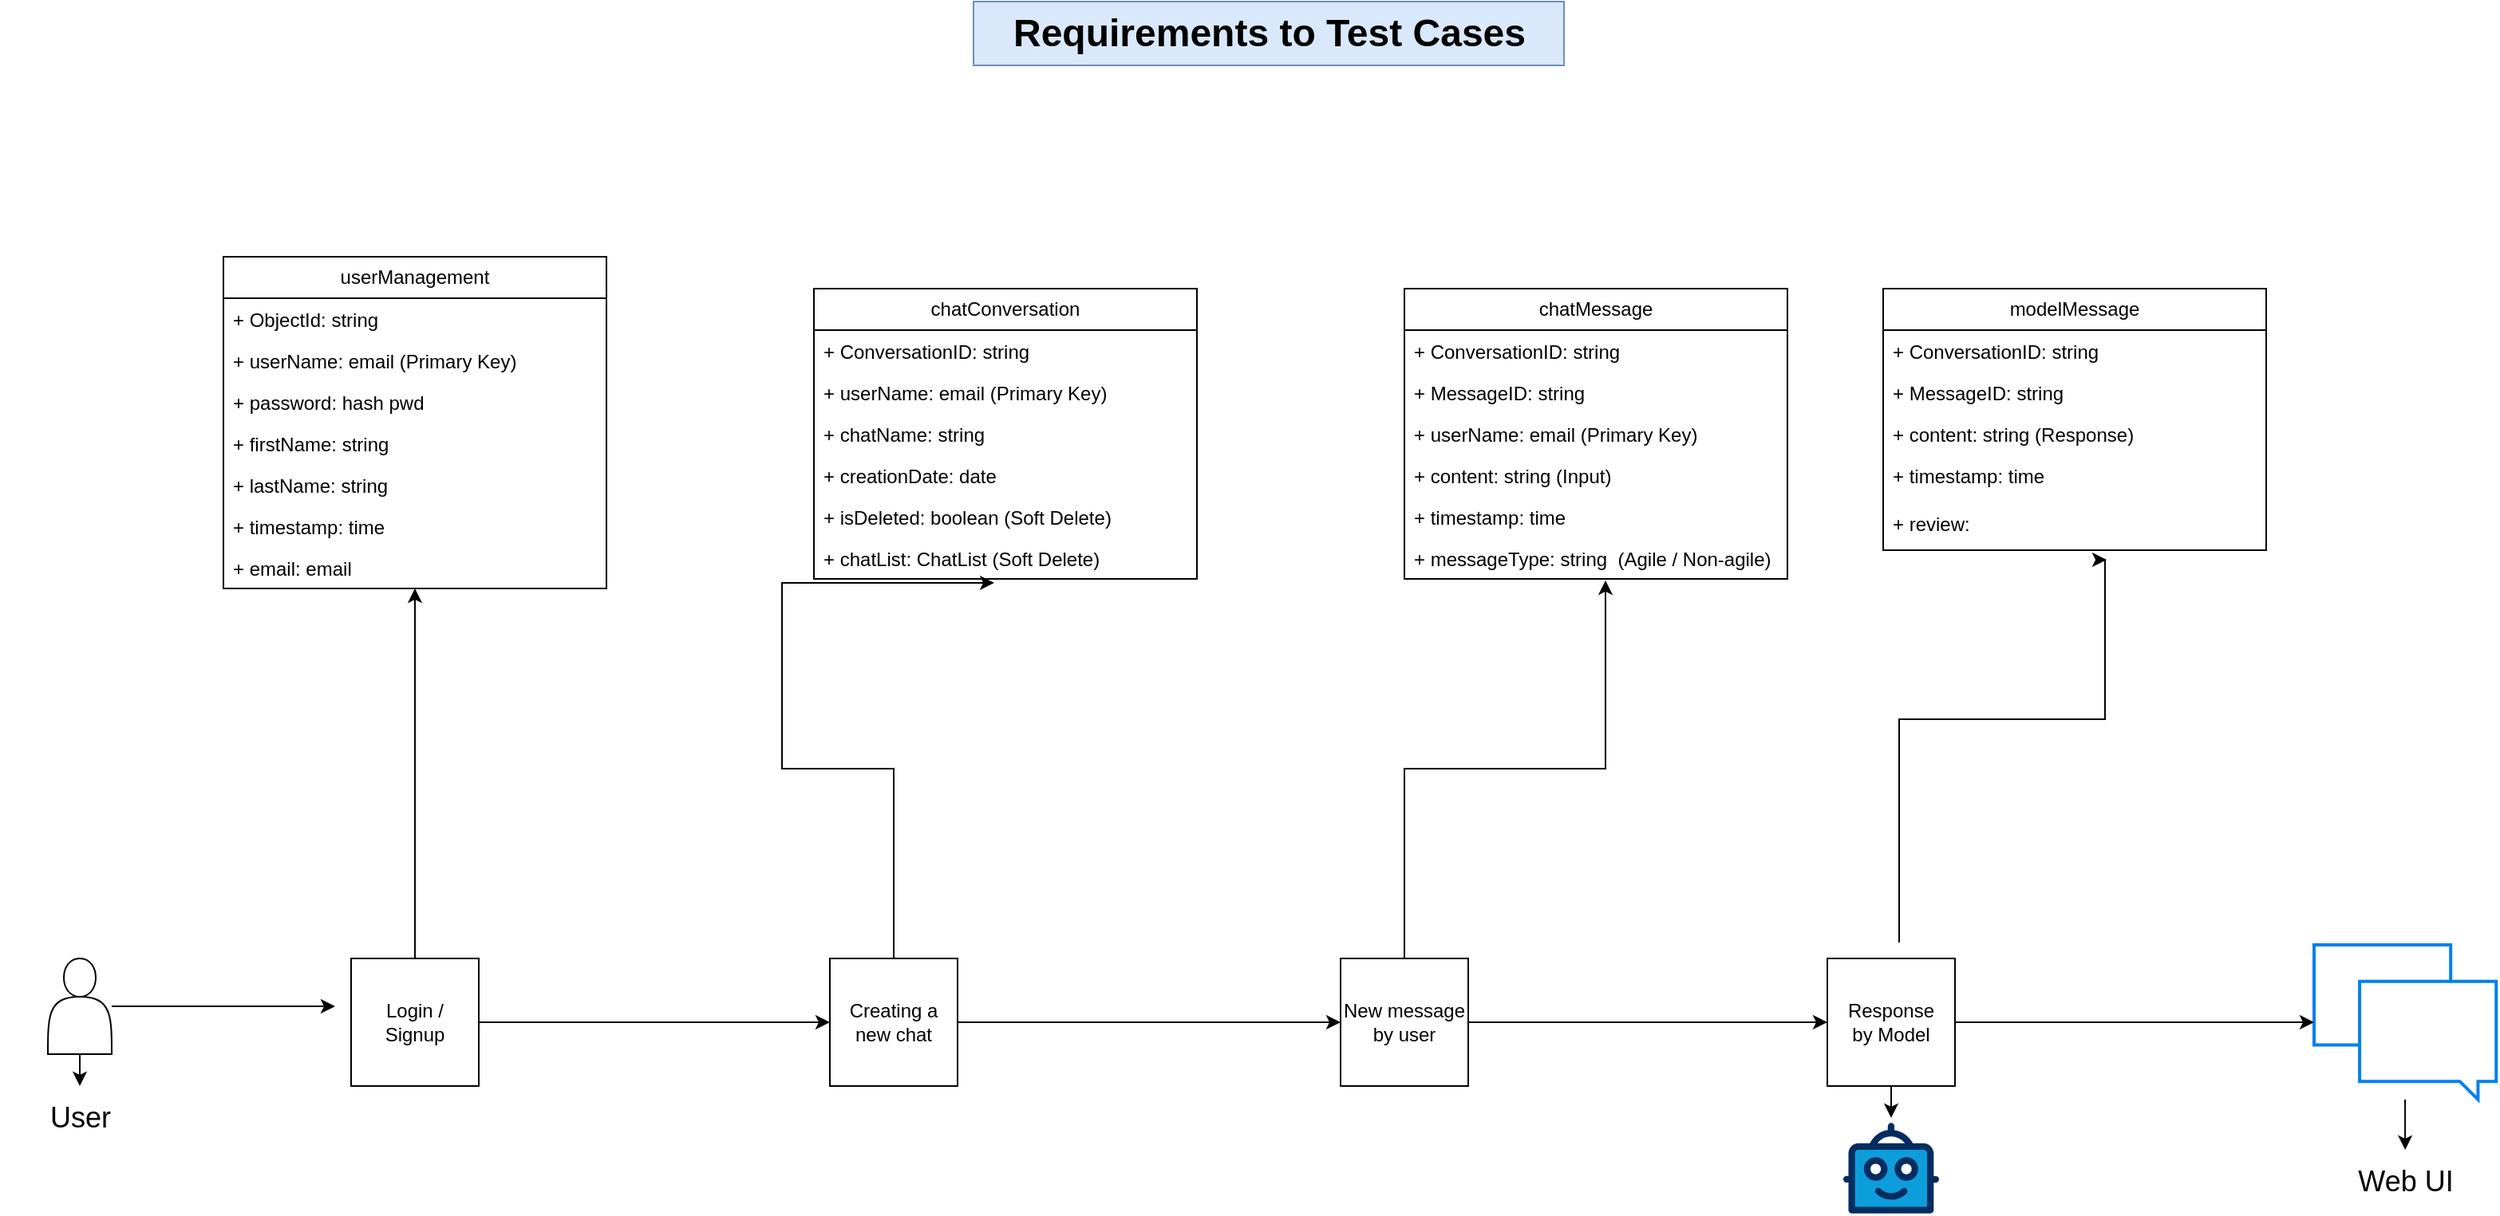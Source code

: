 <mxfile version="22.0.8" type="github" pages="2">
  <diagram name="Chat History" id="f_rxhetQorG0hHD9C17j">
    <mxGraphModel dx="2593" dy="2133" grid="1" gridSize="10" guides="1" tooltips="1" connect="1" arrows="1" fold="1" page="0" pageScale="1" pageWidth="850" pageHeight="1100" background="none" math="0" shadow="0">
      <root>
        <mxCell id="0" />
        <mxCell id="1" parent="0" />
        <mxCell id="uxHZfJqhnMFODpJpr4_Y-39" value="userManagement" style="swimlane;fontStyle=0;childLayout=stackLayout;horizontal=1;startSize=26;fillColor=none;horizontalStack=0;resizeParent=1;resizeParentMax=0;resizeLast=0;collapsible=1;marginBottom=0;whiteSpace=wrap;html=1;swimlaneLine=1;" parent="1" vertex="1">
          <mxGeometry x="-650" y="-850" width="240" height="208" as="geometry">
            <mxRectangle x="270" y="-360" width="100" height="30" as="alternateBounds" />
          </mxGeometry>
        </mxCell>
        <mxCell id="uxHZfJqhnMFODpJpr4_Y-40" value="+ ObjectId: string" style="text;strokeColor=none;fillColor=none;align=left;verticalAlign=top;spacingLeft=4;spacingRight=4;overflow=hidden;rotatable=0;points=[[0,0.5],[1,0.5]];portConstraint=eastwest;whiteSpace=wrap;html=1;swimlaneLine=1;" parent="uxHZfJqhnMFODpJpr4_Y-39" vertex="1">
          <mxGeometry y="26" width="240" height="26" as="geometry" />
        </mxCell>
        <mxCell id="uxHZfJqhnMFODpJpr4_Y-41" value="+ userName: email&amp;nbsp;(Primary Key)" style="text;strokeColor=none;fillColor=none;align=left;verticalAlign=top;spacingLeft=4;spacingRight=4;overflow=hidden;rotatable=0;points=[[0,0.5],[1,0.5]];portConstraint=eastwest;whiteSpace=wrap;html=1;swimlaneLine=1;" parent="uxHZfJqhnMFODpJpr4_Y-39" vertex="1">
          <mxGeometry y="52" width="240" height="26" as="geometry" />
        </mxCell>
        <mxCell id="uxHZfJqhnMFODpJpr4_Y-42" value="+ password: hash pwd" style="text;strokeColor=none;fillColor=none;align=left;verticalAlign=top;spacingLeft=4;spacingRight=4;overflow=hidden;rotatable=0;points=[[0,0.5],[1,0.5]];portConstraint=eastwest;whiteSpace=wrap;html=1;swimlaneLine=1;" parent="uxHZfJqhnMFODpJpr4_Y-39" vertex="1">
          <mxGeometry y="78" width="240" height="26" as="geometry" />
        </mxCell>
        <mxCell id="uxHZfJqhnMFODpJpr4_Y-43" value="+ firstName: string" style="text;strokeColor=none;fillColor=none;align=left;verticalAlign=top;spacingLeft=4;spacingRight=4;overflow=hidden;rotatable=0;points=[[0,0.5],[1,0.5]];portConstraint=eastwest;whiteSpace=wrap;html=1;swimlaneLine=1;" parent="uxHZfJqhnMFODpJpr4_Y-39" vertex="1">
          <mxGeometry y="104" width="240" height="26" as="geometry" />
        </mxCell>
        <mxCell id="uxHZfJqhnMFODpJpr4_Y-48" value="+ lastName: string" style="text;strokeColor=none;fillColor=none;align=left;verticalAlign=top;spacingLeft=4;spacingRight=4;overflow=hidden;rotatable=0;points=[[0,0.5],[1,0.5]];portConstraint=eastwest;whiteSpace=wrap;html=1;swimlaneLine=1;" parent="uxHZfJqhnMFODpJpr4_Y-39" vertex="1">
          <mxGeometry y="130" width="240" height="26" as="geometry" />
        </mxCell>
        <mxCell id="7p9TcKajQnI9MsIjtAsc-1" value="+ timestamp: time" style="text;strokeColor=none;fillColor=none;align=left;verticalAlign=top;spacingLeft=4;spacingRight=4;overflow=hidden;rotatable=0;points=[[0,0.5],[1,0.5]];portConstraint=eastwest;whiteSpace=wrap;html=1;swimlaneLine=1;" vertex="1" parent="uxHZfJqhnMFODpJpr4_Y-39">
          <mxGeometry y="156" width="240" height="26" as="geometry" />
        </mxCell>
        <mxCell id="7p9TcKajQnI9MsIjtAsc-2" value="+ email: email&amp;nbsp;" style="text;strokeColor=none;fillColor=none;align=left;verticalAlign=top;spacingLeft=4;spacingRight=4;overflow=hidden;rotatable=0;points=[[0,0.5],[1,0.5]];portConstraint=eastwest;whiteSpace=wrap;html=1;swimlaneLine=1;" vertex="1" parent="uxHZfJqhnMFODpJpr4_Y-39">
          <mxGeometry y="182" width="240" height="26" as="geometry" />
        </mxCell>
        <mxCell id="uxHZfJqhnMFODpJpr4_Y-49" value="chatConversation" style="swimlane;fontStyle=0;childLayout=stackLayout;horizontal=1;startSize=26;fillColor=none;horizontalStack=0;resizeParent=1;resizeParentMax=0;resizeLast=0;collapsible=1;marginBottom=0;whiteSpace=wrap;html=1;swimlaneLine=1;" parent="1" vertex="1">
          <mxGeometry x="-280" y="-830" width="240" height="182" as="geometry">
            <mxRectangle x="270" y="-360" width="100" height="30" as="alternateBounds" />
          </mxGeometry>
        </mxCell>
        <mxCell id="uxHZfJqhnMFODpJpr4_Y-50" value="+&amp;nbsp;ConversationID: string" style="text;strokeColor=none;fillColor=none;align=left;verticalAlign=top;spacingLeft=4;spacingRight=4;overflow=hidden;rotatable=0;points=[[0,0.5],[1,0.5]];portConstraint=eastwest;whiteSpace=wrap;html=1;swimlaneLine=1;" parent="uxHZfJqhnMFODpJpr4_Y-49" vertex="1">
          <mxGeometry y="26" width="240" height="26" as="geometry" />
        </mxCell>
        <mxCell id="uxHZfJqhnMFODpJpr4_Y-51" value="+ userName: email&amp;nbsp;(Primary Key)" style="text;strokeColor=none;fillColor=none;align=left;verticalAlign=top;spacingLeft=4;spacingRight=4;overflow=hidden;rotatable=0;points=[[0,0.5],[1,0.5]];portConstraint=eastwest;whiteSpace=wrap;html=1;swimlaneLine=1;" parent="uxHZfJqhnMFODpJpr4_Y-49" vertex="1">
          <mxGeometry y="52" width="240" height="26" as="geometry" />
        </mxCell>
        <mxCell id="uxHZfJqhnMFODpJpr4_Y-52" value="+ chatName: string" style="text;strokeColor=none;fillColor=none;align=left;verticalAlign=top;spacingLeft=4;spacingRight=4;overflow=hidden;rotatable=0;points=[[0,0.5],[1,0.5]];portConstraint=eastwest;whiteSpace=wrap;html=1;swimlaneLine=1;" parent="uxHZfJqhnMFODpJpr4_Y-49" vertex="1">
          <mxGeometry y="78" width="240" height="26" as="geometry" />
        </mxCell>
        <mxCell id="uxHZfJqhnMFODpJpr4_Y-53" value="+ creationDate: date" style="text;strokeColor=none;fillColor=none;align=left;verticalAlign=top;spacingLeft=4;spacingRight=4;overflow=hidden;rotatable=0;points=[[0,0.5],[1,0.5]];portConstraint=eastwest;whiteSpace=wrap;html=1;swimlaneLine=1;" parent="uxHZfJqhnMFODpJpr4_Y-49" vertex="1">
          <mxGeometry y="104" width="240" height="26" as="geometry" />
        </mxCell>
        <mxCell id="uxHZfJqhnMFODpJpr4_Y-55" value="+ isDeleted: boolean (Soft Delete)" style="text;strokeColor=none;fillColor=none;align=left;verticalAlign=top;spacingLeft=4;spacingRight=4;overflow=hidden;rotatable=0;points=[[0,0.5],[1,0.5]];portConstraint=eastwest;whiteSpace=wrap;html=1;swimlaneLine=1;" parent="uxHZfJqhnMFODpJpr4_Y-49" vertex="1">
          <mxGeometry y="130" width="240" height="26" as="geometry" />
        </mxCell>
        <mxCell id="7p9TcKajQnI9MsIjtAsc-67" value="+ chatList: ChatList (Soft Delete)" style="text;strokeColor=none;fillColor=none;align=left;verticalAlign=top;spacingLeft=4;spacingRight=4;overflow=hidden;rotatable=0;points=[[0,0.5],[1,0.5]];portConstraint=eastwest;whiteSpace=wrap;html=1;swimlaneLine=1;" vertex="1" parent="uxHZfJqhnMFODpJpr4_Y-49">
          <mxGeometry y="156" width="240" height="26" as="geometry" />
        </mxCell>
        <mxCell id="7p9TcKajQnI9MsIjtAsc-10" value="chatMessage" style="swimlane;fontStyle=0;childLayout=stackLayout;horizontal=1;startSize=26;fillColor=none;horizontalStack=0;resizeParent=1;resizeParentMax=0;resizeLast=0;collapsible=1;marginBottom=0;whiteSpace=wrap;html=1;swimlaneLine=1;" vertex="1" parent="1">
          <mxGeometry x="90" y="-830" width="240" height="182" as="geometry">
            <mxRectangle x="270" y="-360" width="100" height="30" as="alternateBounds" />
          </mxGeometry>
        </mxCell>
        <mxCell id="7p9TcKajQnI9MsIjtAsc-16" value="+ ConversationID: string" style="text;strokeColor=none;fillColor=none;align=left;verticalAlign=top;spacingLeft=4;spacingRight=4;overflow=hidden;rotatable=0;points=[[0,0.5],[1,0.5]];portConstraint=eastwest;whiteSpace=wrap;html=1;swimlaneLine=1;" vertex="1" parent="7p9TcKajQnI9MsIjtAsc-10">
          <mxGeometry y="26" width="240" height="26" as="geometry" />
        </mxCell>
        <mxCell id="7p9TcKajQnI9MsIjtAsc-11" value="+ MessageID: string" style="text;strokeColor=none;fillColor=none;align=left;verticalAlign=top;spacingLeft=4;spacingRight=4;overflow=hidden;rotatable=0;points=[[0,0.5],[1,0.5]];portConstraint=eastwest;whiteSpace=wrap;html=1;swimlaneLine=1;" vertex="1" parent="7p9TcKajQnI9MsIjtAsc-10">
          <mxGeometry y="52" width="240" height="26" as="geometry" />
        </mxCell>
        <mxCell id="7p9TcKajQnI9MsIjtAsc-12" value="+ userName: email&amp;nbsp;(Primary Key)" style="text;strokeColor=none;fillColor=none;align=left;verticalAlign=top;spacingLeft=4;spacingRight=4;overflow=hidden;rotatable=0;points=[[0,0.5],[1,0.5]];portConstraint=eastwest;whiteSpace=wrap;html=1;swimlaneLine=1;" vertex="1" parent="7p9TcKajQnI9MsIjtAsc-10">
          <mxGeometry y="78" width="240" height="26" as="geometry" />
        </mxCell>
        <mxCell id="7p9TcKajQnI9MsIjtAsc-13" value="+ content: string (Input)" style="text;strokeColor=none;fillColor=none;align=left;verticalAlign=top;spacingLeft=4;spacingRight=4;overflow=hidden;rotatable=0;points=[[0,0.5],[1,0.5]];portConstraint=eastwest;whiteSpace=wrap;html=1;swimlaneLine=1;" vertex="1" parent="7p9TcKajQnI9MsIjtAsc-10">
          <mxGeometry y="104" width="240" height="26" as="geometry" />
        </mxCell>
        <mxCell id="7p9TcKajQnI9MsIjtAsc-14" value="+ timestamp: time" style="text;strokeColor=none;fillColor=none;align=left;verticalAlign=top;spacingLeft=4;spacingRight=4;overflow=hidden;rotatable=0;points=[[0,0.5],[1,0.5]];portConstraint=eastwest;whiteSpace=wrap;html=1;swimlaneLine=1;" vertex="1" parent="7p9TcKajQnI9MsIjtAsc-10">
          <mxGeometry y="130" width="240" height="26" as="geometry" />
        </mxCell>
        <mxCell id="7p9TcKajQnI9MsIjtAsc-15" value="+ messageType: string&amp;nbsp; (Agile / Non-agile)" style="text;strokeColor=none;fillColor=none;align=left;verticalAlign=top;spacingLeft=4;spacingRight=4;overflow=hidden;rotatable=0;points=[[0,0.5],[1,0.5]];portConstraint=eastwest;whiteSpace=wrap;html=1;swimlaneLine=1;" vertex="1" parent="7p9TcKajQnI9MsIjtAsc-10">
          <mxGeometry y="156" width="240" height="26" as="geometry" />
        </mxCell>
        <mxCell id="7p9TcKajQnI9MsIjtAsc-18" value="modelMessage" style="swimlane;fontStyle=0;childLayout=stackLayout;horizontal=1;startSize=26;fillColor=none;horizontalStack=0;resizeParent=1;resizeParentMax=0;resizeLast=0;collapsible=1;marginBottom=0;whiteSpace=wrap;html=1;swimlaneLine=1;" vertex="1" parent="1">
          <mxGeometry x="390" y="-830" width="240" height="164" as="geometry">
            <mxRectangle x="270" y="-360" width="100" height="30" as="alternateBounds" />
          </mxGeometry>
        </mxCell>
        <mxCell id="7p9TcKajQnI9MsIjtAsc-19" value="+ ConversationID: string" style="text;strokeColor=none;fillColor=none;align=left;verticalAlign=top;spacingLeft=4;spacingRight=4;overflow=hidden;rotatable=0;points=[[0,0.5],[1,0.5]];portConstraint=eastwest;whiteSpace=wrap;html=1;swimlaneLine=1;" vertex="1" parent="7p9TcKajQnI9MsIjtAsc-18">
          <mxGeometry y="26" width="240" height="26" as="geometry" />
        </mxCell>
        <mxCell id="7p9TcKajQnI9MsIjtAsc-20" value="+ MessageID: string" style="text;strokeColor=none;fillColor=none;align=left;verticalAlign=top;spacingLeft=4;spacingRight=4;overflow=hidden;rotatable=0;points=[[0,0.5],[1,0.5]];portConstraint=eastwest;whiteSpace=wrap;html=1;swimlaneLine=1;" vertex="1" parent="7p9TcKajQnI9MsIjtAsc-18">
          <mxGeometry y="52" width="240" height="26" as="geometry" />
        </mxCell>
        <mxCell id="7p9TcKajQnI9MsIjtAsc-22" value="+ content: string (Response)" style="text;strokeColor=none;fillColor=none;align=left;verticalAlign=top;spacingLeft=4;spacingRight=4;overflow=hidden;rotatable=0;points=[[0,0.5],[1,0.5]];portConstraint=eastwest;whiteSpace=wrap;html=1;swimlaneLine=1;" vertex="1" parent="7p9TcKajQnI9MsIjtAsc-18">
          <mxGeometry y="78" width="240" height="26" as="geometry" />
        </mxCell>
        <mxCell id="7p9TcKajQnI9MsIjtAsc-23" value="+ timestamp: time" style="text;strokeColor=none;fillColor=none;align=left;verticalAlign=top;spacingLeft=4;spacingRight=4;overflow=hidden;rotatable=0;points=[[0,0.5],[1,0.5]];portConstraint=eastwest;whiteSpace=wrap;html=1;swimlaneLine=1;" vertex="1" parent="7p9TcKajQnI9MsIjtAsc-18">
          <mxGeometry y="104" width="240" height="30" as="geometry" />
        </mxCell>
        <mxCell id="7p9TcKajQnI9MsIjtAsc-44" style="edgeStyle=orthogonalEdgeStyle;rounded=0;orthogonalLoop=1;jettySize=auto;html=1;elbow=vertical;swimlaneLine=1;" edge="1" parent="7p9TcKajQnI9MsIjtAsc-18">
          <mxGeometry relative="1" as="geometry">
            <mxPoint x="140" y="170" as="targetPoint" />
            <mxPoint x="10" y="410" as="sourcePoint" />
            <Array as="points">
              <mxPoint x="10" y="270" />
              <mxPoint x="139" y="270" />
            </Array>
          </mxGeometry>
        </mxCell>
        <mxCell id="7p9TcKajQnI9MsIjtAsc-52" value="+ review:&amp;nbsp;" style="text;strokeColor=none;fillColor=none;align=left;verticalAlign=top;spacingLeft=4;spacingRight=4;overflow=hidden;rotatable=0;points=[[0,0.5],[1,0.5]];portConstraint=eastwest;whiteSpace=wrap;html=1;swimlaneLine=1;" vertex="1" parent="7p9TcKajQnI9MsIjtAsc-18">
          <mxGeometry y="134" width="240" height="30" as="geometry" />
        </mxCell>
        <mxCell id="7p9TcKajQnI9MsIjtAsc-28" value="" style="edgeStyle=orthogonalEdgeStyle;rounded=0;orthogonalLoop=1;jettySize=auto;html=1;elbow=vertical;swimlaneLine=1;" edge="1" parent="1" source="7p9TcKajQnI9MsIjtAsc-25">
          <mxGeometry relative="1" as="geometry">
            <mxPoint x="-740" y="-330" as="targetPoint" />
          </mxGeometry>
        </mxCell>
        <mxCell id="7p9TcKajQnI9MsIjtAsc-34" style="edgeStyle=orthogonalEdgeStyle;rounded=0;orthogonalLoop=1;jettySize=auto;html=1;elbow=vertical;swimlaneLine=1;" edge="1" parent="1" source="7p9TcKajQnI9MsIjtAsc-25">
          <mxGeometry relative="1" as="geometry">
            <mxPoint x="-580" y="-380.0" as="targetPoint" />
          </mxGeometry>
        </mxCell>
        <mxCell id="7p9TcKajQnI9MsIjtAsc-25" value="" style="shape=actor;whiteSpace=wrap;html=1;swimlaneLine=1;" vertex="1" parent="1">
          <mxGeometry x="-760" y="-410" width="40" height="60" as="geometry" />
        </mxCell>
        <mxCell id="7p9TcKajQnI9MsIjtAsc-26" value="User" style="text;strokeColor=none;fillColor=none;html=1;fontSize=18;fontStyle=0;verticalAlign=middle;align=center;swimlaneLine=1;" vertex="1" parent="1">
          <mxGeometry x="-790" y="-330" width="100" height="40" as="geometry" />
        </mxCell>
        <mxCell id="7p9TcKajQnI9MsIjtAsc-30" value="Requirements to Test Cases" style="text;strokeColor=#6c8ebf;fillColor=#dae8fc;html=1;fontSize=24;fontStyle=1;verticalAlign=middle;align=center;swimlaneLine=1;" vertex="1" parent="1">
          <mxGeometry x="-180" y="-1010" width="370" height="40" as="geometry" />
        </mxCell>
        <mxCell id="7p9TcKajQnI9MsIjtAsc-48" value="" style="edgeStyle=orthogonalEdgeStyle;rounded=0;orthogonalLoop=1;jettySize=auto;html=1;elbow=vertical;swimlaneLine=1;" edge="1" parent="1" source="7p9TcKajQnI9MsIjtAsc-31" target="7p9TcKajQnI9MsIjtAsc-45">
          <mxGeometry relative="1" as="geometry" />
        </mxCell>
        <mxCell id="7p9TcKajQnI9MsIjtAsc-31" value="" style="html=1;verticalLabelPosition=bottom;align=center;labelBackgroundColor=#ffffff;verticalAlign=top;strokeWidth=2;strokeColor=#0080F0;shadow=0;dashed=0;shape=mxgraph.ios7.icons.messages;swimlaneLine=1;" vertex="1" parent="1">
          <mxGeometry x="660" y="-418.5" width="114.12" height="97" as="geometry" />
        </mxCell>
        <mxCell id="7p9TcKajQnI9MsIjtAsc-35" style="edgeStyle=orthogonalEdgeStyle;rounded=0;orthogonalLoop=1;jettySize=auto;html=1;elbow=vertical;entryX=0.5;entryY=1;entryDx=0;entryDy=0;swimlaneLine=1;" edge="1" parent="1" source="7p9TcKajQnI9MsIjtAsc-33" target="uxHZfJqhnMFODpJpr4_Y-39">
          <mxGeometry relative="1" as="geometry">
            <mxPoint x="-480" y="-600" as="targetPoint" />
          </mxGeometry>
        </mxCell>
        <mxCell id="7p9TcKajQnI9MsIjtAsc-37" style="edgeStyle=orthogonalEdgeStyle;rounded=0;orthogonalLoop=1;jettySize=auto;html=1;entryX=0;entryY=0.5;entryDx=0;entryDy=0;elbow=vertical;swimlaneLine=1;" edge="1" parent="1" source="7p9TcKajQnI9MsIjtAsc-33" target="7p9TcKajQnI9MsIjtAsc-36">
          <mxGeometry relative="1" as="geometry" />
        </mxCell>
        <mxCell id="7p9TcKajQnI9MsIjtAsc-33" value="Login / &lt;br&gt;Signup" style="whiteSpace=wrap;html=1;aspect=fixed;swimlaneLine=1;" vertex="1" parent="1">
          <mxGeometry x="-570" y="-410" width="80" height="80" as="geometry" />
        </mxCell>
        <mxCell id="7p9TcKajQnI9MsIjtAsc-38" style="edgeStyle=orthogonalEdgeStyle;rounded=0;orthogonalLoop=1;jettySize=auto;html=1;elbow=vertical;entryX=0.471;entryY=1.095;entryDx=0;entryDy=0;entryPerimeter=0;swimlaneLine=1;" edge="1" parent="1" source="7p9TcKajQnI9MsIjtAsc-36" target="7p9TcKajQnI9MsIjtAsc-67">
          <mxGeometry relative="1" as="geometry">
            <mxPoint x="-180" y="-630" as="targetPoint" />
          </mxGeometry>
        </mxCell>
        <mxCell id="7p9TcKajQnI9MsIjtAsc-40" style="edgeStyle=orthogonalEdgeStyle;rounded=0;orthogonalLoop=1;jettySize=auto;html=1;entryX=0;entryY=0.5;entryDx=0;entryDy=0;elbow=vertical;swimlaneLine=1;" edge="1" parent="1" source="7p9TcKajQnI9MsIjtAsc-36" target="7p9TcKajQnI9MsIjtAsc-39">
          <mxGeometry relative="1" as="geometry" />
        </mxCell>
        <mxCell id="7p9TcKajQnI9MsIjtAsc-36" value="Creating a new chat" style="whiteSpace=wrap;html=1;aspect=fixed;swimlaneLine=1;" vertex="1" parent="1">
          <mxGeometry x="-270" y="-410" width="80" height="80" as="geometry" />
        </mxCell>
        <mxCell id="7p9TcKajQnI9MsIjtAsc-43" style="edgeStyle=orthogonalEdgeStyle;rounded=0;orthogonalLoop=1;jettySize=auto;html=1;entryX=0;entryY=0.5;entryDx=0;entryDy=0;elbow=vertical;swimlaneLine=1;" edge="1" parent="1" source="7p9TcKajQnI9MsIjtAsc-39" target="7p9TcKajQnI9MsIjtAsc-42">
          <mxGeometry relative="1" as="geometry" />
        </mxCell>
        <mxCell id="7p9TcKajQnI9MsIjtAsc-39" value="New message&lt;br&gt;by user" style="whiteSpace=wrap;html=1;aspect=fixed;swimlaneLine=1;" vertex="1" parent="1">
          <mxGeometry x="50" y="-410" width="80" height="80" as="geometry" />
        </mxCell>
        <mxCell id="7p9TcKajQnI9MsIjtAsc-41" style="edgeStyle=orthogonalEdgeStyle;rounded=0;orthogonalLoop=1;jettySize=auto;html=1;entryX=0.525;entryY=1.038;entryDx=0;entryDy=0;entryPerimeter=0;elbow=vertical;swimlaneLine=1;" edge="1" parent="1" source="7p9TcKajQnI9MsIjtAsc-39" target="7p9TcKajQnI9MsIjtAsc-15">
          <mxGeometry relative="1" as="geometry" />
        </mxCell>
        <mxCell id="7p9TcKajQnI9MsIjtAsc-51" style="edgeStyle=orthogonalEdgeStyle;rounded=0;hachureGap=4;orthogonalLoop=1;jettySize=auto;html=1;fontFamily=Architects Daughter;fontSource=https%3A%2F%2Ffonts.googleapis.com%2Fcss%3Ffamily%3DArchitects%2BDaughter;fontSize=16;" edge="1" parent="1" source="7p9TcKajQnI9MsIjtAsc-42">
          <mxGeometry relative="1" as="geometry">
            <mxPoint x="395" y="-310" as="targetPoint" />
          </mxGeometry>
        </mxCell>
        <mxCell id="7p9TcKajQnI9MsIjtAsc-42" value="Response&lt;br&gt;by Model" style="whiteSpace=wrap;html=1;aspect=fixed;swimlaneLine=1;" vertex="1" parent="1">
          <mxGeometry x="355" y="-410" width="80" height="80" as="geometry" />
        </mxCell>
        <mxCell id="7p9TcKajQnI9MsIjtAsc-45" value="Web UI" style="text;strokeColor=none;fillColor=none;html=1;fontSize=18;fontStyle=0;verticalAlign=middle;align=center;swimlaneLine=1;" vertex="1" parent="1">
          <mxGeometry x="667.06" y="-290" width="100" height="40" as="geometry" />
        </mxCell>
        <mxCell id="7p9TcKajQnI9MsIjtAsc-46" style="edgeStyle=orthogonalEdgeStyle;rounded=0;orthogonalLoop=1;jettySize=auto;html=1;entryX=0;entryY=0.5;entryDx=0;entryDy=0;entryPerimeter=0;elbow=vertical;swimlaneLine=1;" edge="1" parent="1" source="7p9TcKajQnI9MsIjtAsc-42" target="7p9TcKajQnI9MsIjtAsc-31">
          <mxGeometry relative="1" as="geometry" />
        </mxCell>
        <mxCell id="7p9TcKajQnI9MsIjtAsc-49" value="" style="verticalLabelPosition=bottom;aspect=fixed;html=1;shape=mxgraph.salesforce.bots;fillColor=#f5f5f5;strokeColor=#666666;fontColor=#333333;swimlaneLine=1;" vertex="1" parent="1">
          <mxGeometry x="365" y="-307" width="60" height="57" as="geometry" />
        </mxCell>
      </root>
    </mxGraphModel>
  </diagram>
  <diagram name="Copy of Chat History" id="06SJ8ajQXdFTnZwoAuJ8">
    <mxGraphModel dx="2487" dy="2078" grid="1" gridSize="10" guides="1" tooltips="1" connect="1" arrows="1" fold="1" page="0" pageScale="1" pageWidth="850" pageHeight="1100" background="none" math="0" shadow="0">
      <root>
        <mxCell id="l-TJHKoMK4kqA8xQOPFZ-0" />
        <mxCell id="l-TJHKoMK4kqA8xQOPFZ-1" parent="l-TJHKoMK4kqA8xQOPFZ-0" />
        <mxCell id="l-TJHKoMK4kqA8xQOPFZ-2" value="userManagement" style="swimlane;fontStyle=0;childLayout=stackLayout;horizontal=1;startSize=26;fillColor=none;horizontalStack=0;resizeParent=1;resizeParentMax=0;resizeLast=0;collapsible=1;marginBottom=0;whiteSpace=wrap;html=1;swimlaneLine=1;" vertex="1" parent="l-TJHKoMK4kqA8xQOPFZ-1">
          <mxGeometry x="-650" y="-850" width="240" height="208" as="geometry">
            <mxRectangle x="270" y="-360" width="100" height="30" as="alternateBounds" />
          </mxGeometry>
        </mxCell>
        <mxCell id="l-TJHKoMK4kqA8xQOPFZ-3" value="+ ObjectId: string" style="text;strokeColor=none;fillColor=none;align=left;verticalAlign=top;spacingLeft=4;spacingRight=4;overflow=hidden;rotatable=0;points=[[0,0.5],[1,0.5]];portConstraint=eastwest;whiteSpace=wrap;html=1;swimlaneLine=1;" vertex="1" parent="l-TJHKoMK4kqA8xQOPFZ-2">
          <mxGeometry y="26" width="240" height="26" as="geometry" />
        </mxCell>
        <mxCell id="l-TJHKoMK4kqA8xQOPFZ-4" value="+ userName: email&amp;nbsp;(Primary Key)" style="text;strokeColor=none;fillColor=none;align=left;verticalAlign=top;spacingLeft=4;spacingRight=4;overflow=hidden;rotatable=0;points=[[0,0.5],[1,0.5]];portConstraint=eastwest;whiteSpace=wrap;html=1;swimlaneLine=1;" vertex="1" parent="l-TJHKoMK4kqA8xQOPFZ-2">
          <mxGeometry y="52" width="240" height="26" as="geometry" />
        </mxCell>
        <mxCell id="l-TJHKoMK4kqA8xQOPFZ-5" value="+ password: hash pwd" style="text;strokeColor=none;fillColor=none;align=left;verticalAlign=top;spacingLeft=4;spacingRight=4;overflow=hidden;rotatable=0;points=[[0,0.5],[1,0.5]];portConstraint=eastwest;whiteSpace=wrap;html=1;swimlaneLine=1;" vertex="1" parent="l-TJHKoMK4kqA8xQOPFZ-2">
          <mxGeometry y="78" width="240" height="26" as="geometry" />
        </mxCell>
        <mxCell id="l-TJHKoMK4kqA8xQOPFZ-6" value="+ firstName: string" style="text;strokeColor=none;fillColor=none;align=left;verticalAlign=top;spacingLeft=4;spacingRight=4;overflow=hidden;rotatable=0;points=[[0,0.5],[1,0.5]];portConstraint=eastwest;whiteSpace=wrap;html=1;swimlaneLine=1;" vertex="1" parent="l-TJHKoMK4kqA8xQOPFZ-2">
          <mxGeometry y="104" width="240" height="26" as="geometry" />
        </mxCell>
        <mxCell id="l-TJHKoMK4kqA8xQOPFZ-7" value="+ lastName: string" style="text;strokeColor=none;fillColor=none;align=left;verticalAlign=top;spacingLeft=4;spacingRight=4;overflow=hidden;rotatable=0;points=[[0,0.5],[1,0.5]];portConstraint=eastwest;whiteSpace=wrap;html=1;swimlaneLine=1;" vertex="1" parent="l-TJHKoMK4kqA8xQOPFZ-2">
          <mxGeometry y="130" width="240" height="26" as="geometry" />
        </mxCell>
        <mxCell id="l-TJHKoMK4kqA8xQOPFZ-8" value="+ timestamp: time" style="text;strokeColor=none;fillColor=none;align=left;verticalAlign=top;spacingLeft=4;spacingRight=4;overflow=hidden;rotatable=0;points=[[0,0.5],[1,0.5]];portConstraint=eastwest;whiteSpace=wrap;html=1;swimlaneLine=1;" vertex="1" parent="l-TJHKoMK4kqA8xQOPFZ-2">
          <mxGeometry y="156" width="240" height="26" as="geometry" />
        </mxCell>
        <mxCell id="l-TJHKoMK4kqA8xQOPFZ-9" value="+ email: email&amp;nbsp;" style="text;strokeColor=none;fillColor=none;align=left;verticalAlign=top;spacingLeft=4;spacingRight=4;overflow=hidden;rotatable=0;points=[[0,0.5],[1,0.5]];portConstraint=eastwest;whiteSpace=wrap;html=1;swimlaneLine=1;" vertex="1" parent="l-TJHKoMK4kqA8xQOPFZ-2">
          <mxGeometry y="182" width="240" height="26" as="geometry" />
        </mxCell>
        <mxCell id="l-TJHKoMK4kqA8xQOPFZ-10" value="chatConversation" style="swimlane;fontStyle=0;childLayout=stackLayout;horizontal=1;startSize=26;fillColor=none;horizontalStack=0;resizeParent=1;resizeParentMax=0;resizeLast=0;collapsible=1;marginBottom=0;whiteSpace=wrap;html=1;swimlaneLine=1;" vertex="1" parent="l-TJHKoMK4kqA8xQOPFZ-1">
          <mxGeometry x="-280" y="-830" width="240" height="182" as="geometry">
            <mxRectangle x="270" y="-360" width="100" height="30" as="alternateBounds" />
          </mxGeometry>
        </mxCell>
        <mxCell id="l-TJHKoMK4kqA8xQOPFZ-11" value="+&amp;nbsp;ConversationID: string" style="text;strokeColor=none;fillColor=none;align=left;verticalAlign=top;spacingLeft=4;spacingRight=4;overflow=hidden;rotatable=0;points=[[0,0.5],[1,0.5]];portConstraint=eastwest;whiteSpace=wrap;html=1;swimlaneLine=1;" vertex="1" parent="l-TJHKoMK4kqA8xQOPFZ-10">
          <mxGeometry y="26" width="240" height="26" as="geometry" />
        </mxCell>
        <mxCell id="l-TJHKoMK4kqA8xQOPFZ-12" value="+ userName: email&amp;nbsp;(Primary Key)" style="text;strokeColor=none;fillColor=none;align=left;verticalAlign=top;spacingLeft=4;spacingRight=4;overflow=hidden;rotatable=0;points=[[0,0.5],[1,0.5]];portConstraint=eastwest;whiteSpace=wrap;html=1;swimlaneLine=1;" vertex="1" parent="l-TJHKoMK4kqA8xQOPFZ-10">
          <mxGeometry y="52" width="240" height="26" as="geometry" />
        </mxCell>
        <mxCell id="l-TJHKoMK4kqA8xQOPFZ-13" value="+ chatName: string" style="text;strokeColor=none;fillColor=none;align=left;verticalAlign=top;spacingLeft=4;spacingRight=4;overflow=hidden;rotatable=0;points=[[0,0.5],[1,0.5]];portConstraint=eastwest;whiteSpace=wrap;html=1;swimlaneLine=1;" vertex="1" parent="l-TJHKoMK4kqA8xQOPFZ-10">
          <mxGeometry y="78" width="240" height="26" as="geometry" />
        </mxCell>
        <mxCell id="l-TJHKoMK4kqA8xQOPFZ-14" value="+ creationDate: date" style="text;strokeColor=none;fillColor=none;align=left;verticalAlign=top;spacingLeft=4;spacingRight=4;overflow=hidden;rotatable=0;points=[[0,0.5],[1,0.5]];portConstraint=eastwest;whiteSpace=wrap;html=1;swimlaneLine=1;" vertex="1" parent="l-TJHKoMK4kqA8xQOPFZ-10">
          <mxGeometry y="104" width="240" height="26" as="geometry" />
        </mxCell>
        <mxCell id="l-TJHKoMK4kqA8xQOPFZ-15" value="+ isDeleted: boolean (Soft Delete)" style="text;strokeColor=none;fillColor=none;align=left;verticalAlign=top;spacingLeft=4;spacingRight=4;overflow=hidden;rotatable=0;points=[[0,0.5],[1,0.5]];portConstraint=eastwest;whiteSpace=wrap;html=1;swimlaneLine=1;" vertex="1" parent="l-TJHKoMK4kqA8xQOPFZ-10">
          <mxGeometry y="130" width="240" height="26" as="geometry" />
        </mxCell>
        <mxCell id="l-TJHKoMK4kqA8xQOPFZ-16" value="+&amp;nbsp;chatMessage: ChatMessage" style="text;strokeColor=none;fillColor=none;align=left;verticalAlign=top;spacingLeft=4;spacingRight=4;overflow=hidden;rotatable=0;points=[[0,0.5],[1,0.5]];portConstraint=eastwest;whiteSpace=wrap;html=1;swimlaneLine=1;" vertex="1" parent="l-TJHKoMK4kqA8xQOPFZ-10">
          <mxGeometry y="156" width="240" height="26" as="geometry" />
        </mxCell>
        <mxCell id="l-TJHKoMK4kqA8xQOPFZ-32" style="edgeStyle=orthogonalEdgeStyle;rounded=0;orthogonalLoop=1;jettySize=auto;html=1;elbow=vertical;swimlaneLine=1;" edge="1" parent="l-TJHKoMK4kqA8xQOPFZ-1" source="l-TJHKoMK4kqA8xQOPFZ-33">
          <mxGeometry relative="1" as="geometry">
            <mxPoint x="-580" y="-380.0" as="targetPoint" />
          </mxGeometry>
        </mxCell>
        <mxCell id="l-TJHKoMK4kqA8xQOPFZ-33" value="" style="shape=actor;whiteSpace=wrap;html=1;swimlaneLine=1;" vertex="1" parent="l-TJHKoMK4kqA8xQOPFZ-1">
          <mxGeometry x="-760" y="-410" width="40" height="60" as="geometry" />
        </mxCell>
        <mxCell id="l-TJHKoMK4kqA8xQOPFZ-34" value="User" style="text;strokeColor=none;fillColor=none;html=1;fontSize=18;fontStyle=0;verticalAlign=middle;align=center;swimlaneLine=1;" vertex="1" parent="l-TJHKoMK4kqA8xQOPFZ-1">
          <mxGeometry x="-790" y="-350" width="100" height="40" as="geometry" />
        </mxCell>
        <mxCell id="l-TJHKoMK4kqA8xQOPFZ-35" value="Requirements to Test Cases" style="text;strokeColor=#6c8ebf;fillColor=#dae8fc;html=1;fontSize=24;fontStyle=1;verticalAlign=middle;align=center;swimlaneLine=1;" vertex="1" parent="l-TJHKoMK4kqA8xQOPFZ-1">
          <mxGeometry x="-180" y="-1010" width="370" height="40" as="geometry" />
        </mxCell>
        <mxCell id="l-TJHKoMK4kqA8xQOPFZ-37" value="" style="html=1;verticalLabelPosition=bottom;align=center;labelBackgroundColor=#ffffff;verticalAlign=top;strokeWidth=2;strokeColor=#0080F0;shadow=0;dashed=0;shape=mxgraph.ios7.icons.messages;swimlaneLine=1;" vertex="1" parent="l-TJHKoMK4kqA8xQOPFZ-1">
          <mxGeometry x="660" y="-418.5" width="114.12" height="97" as="geometry" />
        </mxCell>
        <mxCell id="l-TJHKoMK4kqA8xQOPFZ-38" style="edgeStyle=orthogonalEdgeStyle;rounded=0;orthogonalLoop=1;jettySize=auto;html=1;elbow=vertical;entryX=0.5;entryY=1;entryDx=0;entryDy=0;swimlaneLine=1;" edge="1" parent="l-TJHKoMK4kqA8xQOPFZ-1" source="l-TJHKoMK4kqA8xQOPFZ-40" target="l-TJHKoMK4kqA8xQOPFZ-2">
          <mxGeometry relative="1" as="geometry">
            <mxPoint x="-480" y="-600" as="targetPoint" />
          </mxGeometry>
        </mxCell>
        <mxCell id="l-TJHKoMK4kqA8xQOPFZ-39" style="edgeStyle=orthogonalEdgeStyle;rounded=0;orthogonalLoop=1;jettySize=auto;html=1;entryX=0;entryY=0.5;entryDx=0;entryDy=0;elbow=vertical;swimlaneLine=1;" edge="1" parent="l-TJHKoMK4kqA8xQOPFZ-1" source="l-TJHKoMK4kqA8xQOPFZ-40" target="l-TJHKoMK4kqA8xQOPFZ-43">
          <mxGeometry relative="1" as="geometry" />
        </mxCell>
        <mxCell id="l-TJHKoMK4kqA8xQOPFZ-40" value="Login / &lt;br&gt;Signup" style="whiteSpace=wrap;html=1;aspect=fixed;swimlaneLine=1;" vertex="1" parent="l-TJHKoMK4kqA8xQOPFZ-1">
          <mxGeometry x="-570" y="-410" width="80" height="80" as="geometry" />
        </mxCell>
        <mxCell id="l-TJHKoMK4kqA8xQOPFZ-41" style="edgeStyle=orthogonalEdgeStyle;rounded=0;orthogonalLoop=1;jettySize=auto;html=1;elbow=vertical;swimlaneLine=1;entryX=0.423;entryY=1.038;entryDx=0;entryDy=0;entryPerimeter=0;" edge="1" parent="l-TJHKoMK4kqA8xQOPFZ-1" source="l-TJHKoMK4kqA8xQOPFZ-43" target="l-TJHKoMK4kqA8xQOPFZ-16">
          <mxGeometry relative="1" as="geometry">
            <mxPoint x="-180" y="-640" as="targetPoint" />
          </mxGeometry>
        </mxCell>
        <mxCell id="l-TJHKoMK4kqA8xQOPFZ-42" style="edgeStyle=orthogonalEdgeStyle;rounded=0;orthogonalLoop=1;jettySize=auto;html=1;entryX=0;entryY=0.5;entryDx=0;entryDy=0;elbow=vertical;swimlaneLine=1;" edge="1" parent="l-TJHKoMK4kqA8xQOPFZ-1" source="l-TJHKoMK4kqA8xQOPFZ-43" target="l-TJHKoMK4kqA8xQOPFZ-45">
          <mxGeometry relative="1" as="geometry" />
        </mxCell>
        <mxCell id="l-TJHKoMK4kqA8xQOPFZ-43" value="Creating a new chat" style="whiteSpace=wrap;html=1;aspect=fixed;swimlaneLine=1;" vertex="1" parent="l-TJHKoMK4kqA8xQOPFZ-1">
          <mxGeometry x="-270" y="-410" width="80" height="80" as="geometry" />
        </mxCell>
        <mxCell id="l-TJHKoMK4kqA8xQOPFZ-44" style="edgeStyle=orthogonalEdgeStyle;rounded=0;orthogonalLoop=1;jettySize=auto;html=1;entryX=0;entryY=0.5;entryDx=0;entryDy=0;elbow=vertical;swimlaneLine=1;" edge="1" parent="l-TJHKoMK4kqA8xQOPFZ-1" source="l-TJHKoMK4kqA8xQOPFZ-45" target="l-TJHKoMK4kqA8xQOPFZ-48">
          <mxGeometry relative="1" as="geometry" />
        </mxCell>
        <mxCell id="l-TJHKoMK4kqA8xQOPFZ-45" value="New message&lt;br&gt;by user" style="whiteSpace=wrap;html=1;aspect=fixed;swimlaneLine=1;" vertex="1" parent="l-TJHKoMK4kqA8xQOPFZ-1">
          <mxGeometry x="50" y="-410" width="80" height="80" as="geometry" />
        </mxCell>
        <mxCell id="l-TJHKoMK4kqA8xQOPFZ-46" style="edgeStyle=orthogonalEdgeStyle;rounded=0;orthogonalLoop=1;jettySize=auto;html=1;elbow=vertical;swimlaneLine=1;" edge="1" parent="l-TJHKoMK4kqA8xQOPFZ-1" source="l-TJHKoMK4kqA8xQOPFZ-45" target="l-TJHKoMK4kqA8xQOPFZ-61">
          <mxGeometry relative="1" as="geometry">
            <mxPoint x="216" y="-647.012" as="targetPoint" />
          </mxGeometry>
        </mxCell>
        <mxCell id="l-TJHKoMK4kqA8xQOPFZ-47" style="edgeStyle=orthogonalEdgeStyle;rounded=0;hachureGap=4;orthogonalLoop=1;jettySize=auto;html=1;fontFamily=Architects Daughter;fontSource=https%3A%2F%2Ffonts.googleapis.com%2Fcss%3Ffamily%3DArchitects%2BDaughter;fontSize=16;entryX=1;entryY=0.5;entryDx=0;entryDy=0;entryPerimeter=0;" edge="1" parent="l-TJHKoMK4kqA8xQOPFZ-1" source="l-TJHKoMK4kqA8xQOPFZ-48" target="_pRd7JEYDr8hHzKp7YUu-6">
          <mxGeometry relative="1" as="geometry">
            <mxPoint x="395" y="-310" as="targetPoint" />
            <Array as="points">
              <mxPoint x="395" y="-260" />
              <mxPoint x="330" y="-260" />
              <mxPoint x="330" y="-168" />
            </Array>
          </mxGeometry>
        </mxCell>
        <mxCell id="_pRd7JEYDr8hHzKp7YUu-4" style="edgeStyle=orthogonalEdgeStyle;rounded=0;hachureGap=4;orthogonalLoop=1;jettySize=auto;html=1;fontFamily=Architects Daughter;fontSource=https%3A%2F%2Ffonts.googleapis.com%2Fcss%3Ffamily%3DArchitects%2BDaughter;fontSize=16;" edge="1" parent="l-TJHKoMK4kqA8xQOPFZ-1" source="l-TJHKoMK4kqA8xQOPFZ-48" target="_pRd7JEYDr8hHzKp7YUu-0">
          <mxGeometry relative="1" as="geometry" />
        </mxCell>
        <mxCell id="l-TJHKoMK4kqA8xQOPFZ-48" value="Response&lt;br&gt;by Model" style="whiteSpace=wrap;html=1;aspect=fixed;swimlaneLine=1;" vertex="1" parent="l-TJHKoMK4kqA8xQOPFZ-1">
          <mxGeometry x="355" y="-410" width="80" height="80" as="geometry" />
        </mxCell>
        <mxCell id="l-TJHKoMK4kqA8xQOPFZ-49" value="Web UI" style="text;strokeColor=none;fillColor=none;html=1;fontSize=18;fontStyle=0;verticalAlign=middle;align=center;swimlaneLine=1;" vertex="1" parent="l-TJHKoMK4kqA8xQOPFZ-1">
          <mxGeometry x="667.06" y="-319" width="100" height="40" as="geometry" />
        </mxCell>
        <mxCell id="l-TJHKoMK4kqA8xQOPFZ-50" style="edgeStyle=orthogonalEdgeStyle;rounded=0;orthogonalLoop=1;jettySize=auto;html=1;entryX=0;entryY=0.5;entryDx=0;entryDy=0;entryPerimeter=0;elbow=vertical;swimlaneLine=1;" edge="1" parent="l-TJHKoMK4kqA8xQOPFZ-1" source="l-TJHKoMK4kqA8xQOPFZ-48" target="l-TJHKoMK4kqA8xQOPFZ-37">
          <mxGeometry relative="1" as="geometry" />
        </mxCell>
        <mxCell id="l-TJHKoMK4kqA8xQOPFZ-51" value="" style="verticalLabelPosition=bottom;aspect=fixed;html=1;shape=mxgraph.salesforce.bots;fillColor=#f5f5f5;strokeColor=#666666;fontColor=#333333;swimlaneLine=1;" vertex="1" parent="l-TJHKoMK4kqA8xQOPFZ-1">
          <mxGeometry x="228.94" y="-260" width="42.11" height="40" as="geometry" />
        </mxCell>
        <mxCell id="l-TJHKoMK4kqA8xQOPFZ-59" value="chatMessage" style="swimlane;fontStyle=0;childLayout=stackLayout;horizontal=1;startSize=26;fillColor=none;horizontalStack=0;resizeParent=1;resizeParentMax=0;resizeLast=0;collapsible=1;marginBottom=0;whiteSpace=wrap;html=1;swimlaneLine=1;" vertex="1" parent="l-TJHKoMK4kqA8xQOPFZ-1">
          <mxGeometry x="130" y="-850" width="240" height="234" as="geometry">
            <mxRectangle x="270" y="-360" width="100" height="30" as="alternateBounds" />
          </mxGeometry>
        </mxCell>
        <mxCell id="l-TJHKoMK4kqA8xQOPFZ-61" value="+&amp;nbsp;userRequest&lt;span style=&quot;background-color: initial;&quot;&gt;: string (Input)&lt;/span&gt;" style="text;strokeColor=none;fillColor=none;align=left;verticalAlign=top;spacingLeft=4;spacingRight=4;overflow=hidden;rotatable=0;points=[[0,0.5],[1,0.5]];portConstraint=eastwest;whiteSpace=wrap;html=1;swimlaneLine=1;" vertex="1" parent="l-TJHKoMK4kqA8xQOPFZ-59">
          <mxGeometry y="26" width="240" height="26" as="geometry" />
        </mxCell>
        <mxCell id="l-TJHKoMK4kqA8xQOPFZ-62" value="+&amp;nbsp;requrestTimestamp&lt;span style=&quot;background-color: initial;&quot;&gt;: time&lt;/span&gt;" style="text;strokeColor=none;fillColor=none;align=left;verticalAlign=top;spacingLeft=4;spacingRight=4;overflow=hidden;rotatable=0;points=[[0,0.5],[1,0.5]];portConstraint=eastwest;whiteSpace=wrap;html=1;swimlaneLine=1;" vertex="1" parent="l-TJHKoMK4kqA8xQOPFZ-59">
          <mxGeometry y="52" width="240" height="26" as="geometry" />
        </mxCell>
        <mxCell id="l-TJHKoMK4kqA8xQOPFZ-60" value="+ userName: email&amp;nbsp;(Primary Key)" style="text;strokeColor=none;fillColor=none;align=left;verticalAlign=top;spacingLeft=4;spacingRight=4;overflow=hidden;rotatable=0;points=[[0,0.5],[1,0.5]];portConstraint=eastwest;whiteSpace=wrap;html=1;swimlaneLine=1;" vertex="1" parent="l-TJHKoMK4kqA8xQOPFZ-59">
          <mxGeometry y="78" width="240" height="26" as="geometry" />
        </mxCell>
        <mxCell id="l-TJHKoMK4kqA8xQOPFZ-63" value="+ messageType: string&amp;nbsp; (Agile / Non-agile)" style="text;strokeColor=none;fillColor=none;align=left;verticalAlign=top;spacingLeft=4;spacingRight=4;overflow=hidden;rotatable=0;points=[[0,0.5],[1,0.5]];portConstraint=eastwest;whiteSpace=wrap;html=1;swimlaneLine=1;" vertex="1" parent="l-TJHKoMK4kqA8xQOPFZ-59">
          <mxGeometry y="104" width="240" height="26" as="geometry" />
        </mxCell>
        <mxCell id="_pRd7JEYDr8hHzKp7YUu-0" value="+ modelResponse&lt;span style=&quot;background-color: initial;&quot;&gt;: string (Response)&lt;/span&gt;" style="text;strokeColor=none;fillColor=none;align=left;verticalAlign=top;spacingLeft=4;spacingRight=4;overflow=hidden;rotatable=0;points=[[0,0.5],[1,0.5]];portConstraint=eastwest;whiteSpace=wrap;html=1;swimlaneLine=1;" vertex="1" parent="l-TJHKoMK4kqA8xQOPFZ-59">
          <mxGeometry y="130" width="240" height="26" as="geometry" />
        </mxCell>
        <mxCell id="_pRd7JEYDr8hHzKp7YUu-1" value="+&amp;nbsp;responseTimestamp&lt;span style=&quot;background-color: initial;&quot;&gt;: time&lt;/span&gt;" style="text;strokeColor=none;fillColor=none;align=left;verticalAlign=top;spacingLeft=4;spacingRight=4;overflow=hidden;rotatable=0;points=[[0,0.5],[1,0.5]];portConstraint=eastwest;whiteSpace=wrap;html=1;swimlaneLine=1;" vertex="1" parent="l-TJHKoMK4kqA8xQOPFZ-59">
          <mxGeometry y="156" width="240" height="26" as="geometry" />
        </mxCell>
        <mxCell id="_pRd7JEYDr8hHzKp7YUu-2" value="+&amp;nbsp;isRegenerated&lt;span style=&quot;background-color: initial;&quot;&gt;: true / false&lt;/span&gt;" style="text;strokeColor=none;fillColor=none;align=left;verticalAlign=top;spacingLeft=4;spacingRight=4;overflow=hidden;rotatable=0;points=[[0,0.5],[1,0.5]];portConstraint=eastwest;whiteSpace=wrap;html=1;swimlaneLine=1;" vertex="1" parent="l-TJHKoMK4kqA8xQOPFZ-59">
          <mxGeometry y="182" width="240" height="26" as="geometry" />
        </mxCell>
        <mxCell id="_pRd7JEYDr8hHzKp7YUu-3" value="+ review&lt;span style=&quot;background-color: initial;&quot;&gt;: like / unlike / null&lt;/span&gt;" style="text;strokeColor=none;fillColor=none;align=left;verticalAlign=top;spacingLeft=4;spacingRight=4;overflow=hidden;rotatable=0;points=[[0,0.5],[1,0.5]];portConstraint=eastwest;whiteSpace=wrap;html=1;swimlaneLine=1;" vertex="1" parent="l-TJHKoMK4kqA8xQOPFZ-59">
          <mxGeometry y="208" width="240" height="26" as="geometry" />
        </mxCell>
        <mxCell id="_pRd7JEYDr8hHzKp7YUu-5" value="" style="outlineConnect=0;dashed=0;verticalLabelPosition=bottom;verticalAlign=top;align=center;html=1;shape=mxgraph.aws3.android;fillColor=#8CC64F;gradientColor=none;" vertex="1" parent="l-TJHKoMK4kqA8xQOPFZ-1">
          <mxGeometry x="-430" y="-210" width="73.5" height="84" as="geometry" />
        </mxCell>
        <mxCell id="_pRd7JEYDr8hHzKp7YUu-6" value="" style="outlineConnect=0;dashed=0;verticalLabelPosition=bottom;verticalAlign=top;align=center;html=1;shape=mxgraph.aws3.android;fillColor=#FFD44F;gradientColor=none;" vertex="1" parent="l-TJHKoMK4kqA8xQOPFZ-1">
          <mxGeometry x="213.25" y="-210" width="73.5" height="84" as="geometry" />
        </mxCell>
        <mxCell id="_pRd7JEYDr8hHzKp7YUu-7" value="Node JS" style="text;html=1;strokeColor=none;fillColor=none;align=center;verticalAlign=middle;whiteSpace=wrap;rounded=0;" vertex="1" parent="l-TJHKoMK4kqA8xQOPFZ-1">
          <mxGeometry x="-423.25" y="-250" width="60" height="30" as="geometry" />
        </mxCell>
        <mxCell id="_pRd7JEYDr8hHzKp7YUu-8" value="Python" style="text;html=1;strokeColor=none;fillColor=none;align=center;verticalAlign=middle;whiteSpace=wrap;rounded=0;" vertex="1" parent="l-TJHKoMK4kqA8xQOPFZ-1">
          <mxGeometry x="220" y="-126" width="60" height="30" as="geometry" />
        </mxCell>
        <mxCell id="_pRd7JEYDr8hHzKp7YUu-12" style="edgeStyle=orthogonalEdgeStyle;rounded=0;orthogonalLoop=1;jettySize=auto;html=1;entryX=1;entryY=0.5;entryDx=0;entryDy=0;entryPerimeter=0;" edge="1" parent="l-TJHKoMK4kqA8xQOPFZ-1" source="l-TJHKoMK4kqA8xQOPFZ-43" target="_pRd7JEYDr8hHzKp7YUu-5">
          <mxGeometry relative="1" as="geometry">
            <Array as="points">
              <mxPoint x="-230" y="-260" />
              <mxPoint x="-280" y="-260" />
              <mxPoint x="-280" y="-168" />
            </Array>
          </mxGeometry>
        </mxCell>
        <mxCell id="_pRd7JEYDr8hHzKp7YUu-13" style="edgeStyle=orthogonalEdgeStyle;rounded=0;orthogonalLoop=1;jettySize=auto;html=1;entryX=0;entryY=0.5;entryDx=0;entryDy=0;entryPerimeter=0;" edge="1" parent="l-TJHKoMK4kqA8xQOPFZ-1" source="l-TJHKoMK4kqA8xQOPFZ-45" target="_pRd7JEYDr8hHzKp7YUu-6">
          <mxGeometry relative="1" as="geometry">
            <Array as="points">
              <mxPoint x="90" y="-260" />
              <mxPoint x="160" y="-260" />
              <mxPoint x="160" y="-168" />
            </Array>
          </mxGeometry>
        </mxCell>
        <mxCell id="_pRd7JEYDr8hHzKp7YUu-15" style="edgeStyle=orthogonalEdgeStyle;rounded=0;orthogonalLoop=1;jettySize=auto;html=1;entryX=0;entryY=0.5;entryDx=0;entryDy=0;entryPerimeter=0;" edge="1" parent="l-TJHKoMK4kqA8xQOPFZ-1" source="l-TJHKoMK4kqA8xQOPFZ-40" target="_pRd7JEYDr8hHzKp7YUu-5">
          <mxGeometry relative="1" as="geometry">
            <Array as="points">
              <mxPoint x="-530" y="-260" />
              <mxPoint x="-490" y="-260" />
              <mxPoint x="-490" y="-168" />
            </Array>
          </mxGeometry>
        </mxCell>
        <mxCell id="_pRd7JEYDr8hHzKp7YUu-18" style="edgeStyle=orthogonalEdgeStyle;rounded=0;orthogonalLoop=1;jettySize=auto;html=1;entryX=0.472;entryY=-0.017;entryDx=0;entryDy=0;entryPerimeter=0;" edge="1" parent="l-TJHKoMK4kqA8xQOPFZ-1" source="l-TJHKoMK4kqA8xQOPFZ-16" target="l-TJHKoMK4kqA8xQOPFZ-59">
          <mxGeometry relative="1" as="geometry">
            <Array as="points">
              <mxPoint x="45" y="-661" />
              <mxPoint x="45" y="-880" />
              <mxPoint x="243" y="-880" />
            </Array>
          </mxGeometry>
        </mxCell>
        <mxCell id="_pRd7JEYDr8hHzKp7YUu-19" value="" style="image;aspect=fixed;html=1;points=[];align=center;fontSize=12;image=img/lib/azure2/databases/Azure_Cosmos_DB.svg;" vertex="1" parent="l-TJHKoMK4kqA8xQOPFZ-1">
          <mxGeometry x="-427.25" y="-100" width="64" height="64" as="geometry" />
        </mxCell>
        <mxCell id="_pRd7JEYDr8hHzKp7YUu-20" value="Cosmos DB" style="text;html=1;strokeColor=none;fillColor=none;align=center;verticalAlign=middle;whiteSpace=wrap;rounded=0;" vertex="1" parent="l-TJHKoMK4kqA8xQOPFZ-1">
          <mxGeometry x="-436.5" y="-31" width="80" height="30" as="geometry" />
        </mxCell>
        <mxCell id="_pRd7JEYDr8hHzKp7YUu-23" style="edgeStyle=orthogonalEdgeStyle;rounded=0;orthogonalLoop=1;jettySize=auto;html=1;entryX=0.528;entryY=-0.019;entryDx=0;entryDy=0;entryPerimeter=0;" edge="1" parent="l-TJHKoMK4kqA8xQOPFZ-1" source="_pRd7JEYDr8hHzKp7YUu-5" target="_pRd7JEYDr8hHzKp7YUu-19">
          <mxGeometry relative="1" as="geometry" />
        </mxCell>
      </root>
    </mxGraphModel>
  </diagram>
</mxfile>
